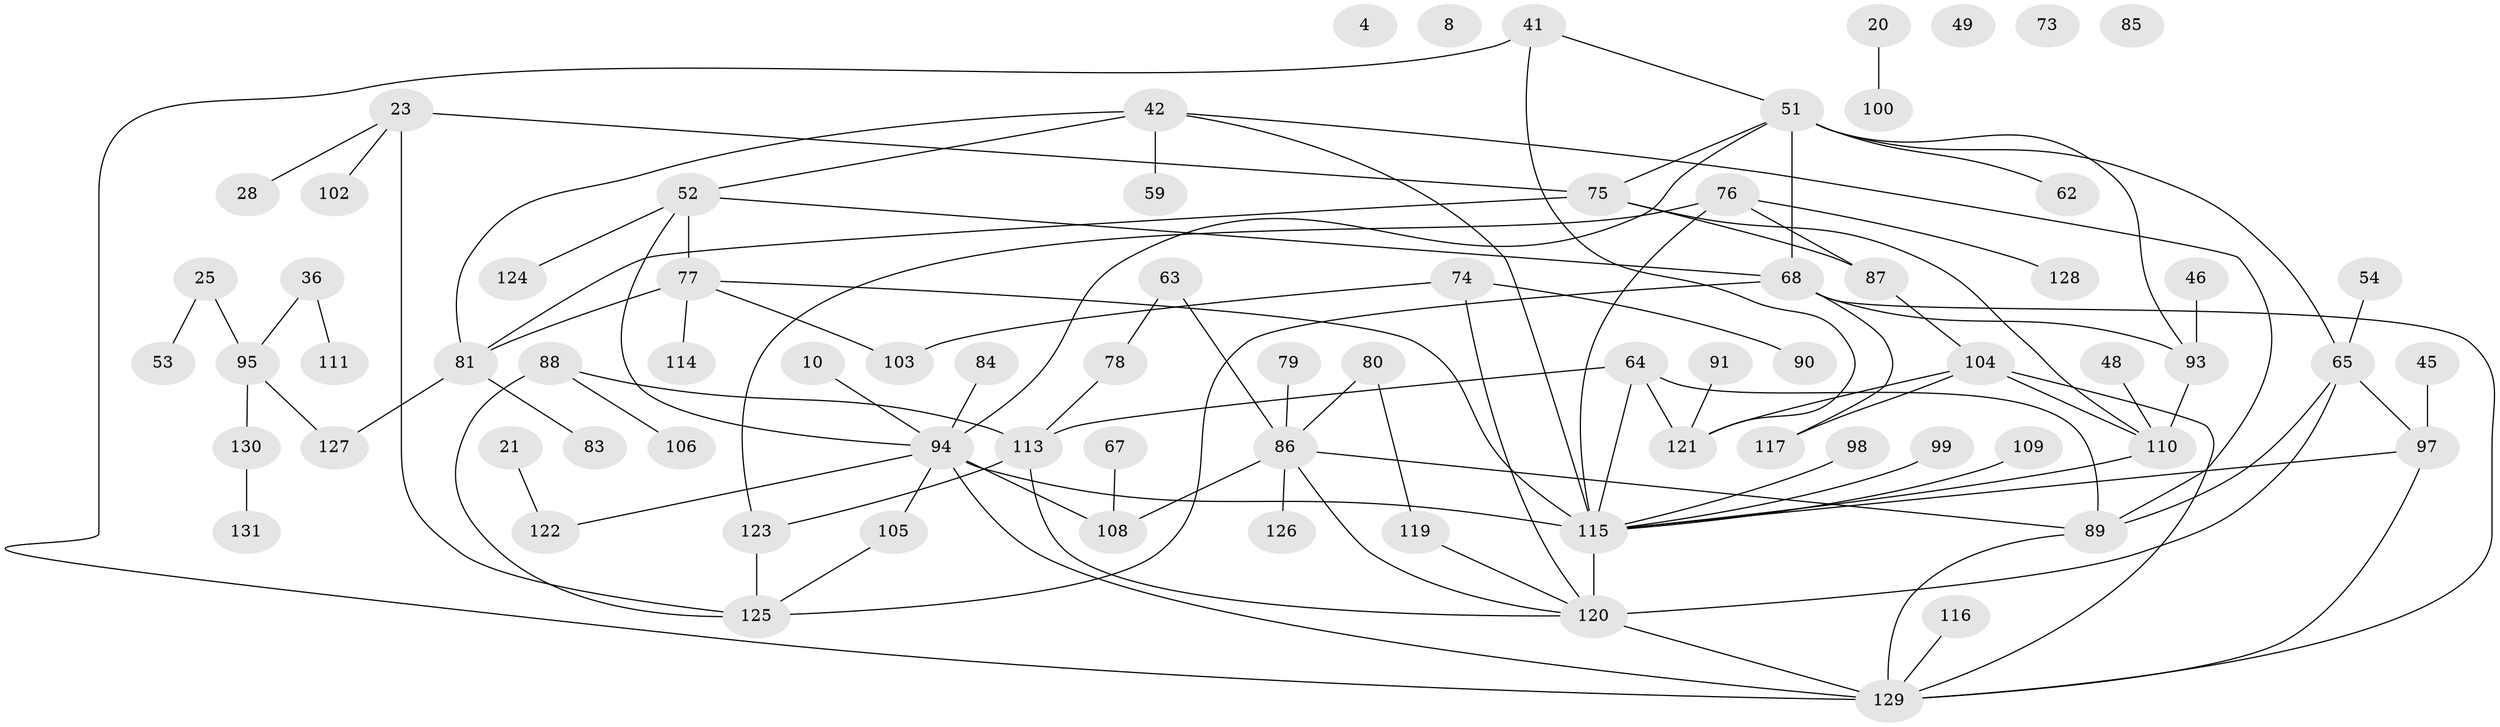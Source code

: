 // original degree distribution, {6: 0.04580152671755725, 2: 0.22137404580152673, 3: 0.20610687022900764, 0: 0.03816793893129771, 5: 0.10687022900763359, 1: 0.2595419847328244, 4: 0.10687022900763359, 7: 0.007633587786259542, 8: 0.007633587786259542}
// Generated by graph-tools (version 1.1) at 2025/43/03/04/25 21:43:12]
// undirected, 78 vertices, 105 edges
graph export_dot {
graph [start="1"]
  node [color=gray90,style=filled];
  4;
  8;
  10;
  20;
  21;
  23;
  25;
  28;
  36;
  41;
  42;
  45;
  46;
  48;
  49;
  51 [super="+29+50"];
  52 [super="+40"];
  53;
  54;
  59;
  62;
  63;
  64 [super="+44"];
  65 [super="+35"];
  67;
  68 [super="+61"];
  73;
  74 [super="+14"];
  75 [super="+18+69"];
  76;
  77;
  78;
  79;
  80;
  81 [super="+56"];
  83;
  84;
  85;
  86 [super="+82"];
  87;
  88 [super="+6"];
  89 [super="+55+33"];
  90;
  91;
  93 [super="+66"];
  94 [super="+15+70+58"];
  95;
  97 [super="+11"];
  98;
  99;
  100;
  102;
  103 [super="+17"];
  104 [super="+39"];
  105;
  106;
  108;
  109;
  110 [super="+92"];
  111;
  113 [super="+16+30"];
  114;
  115 [super="+107+72+7+96"];
  116;
  117 [super="+24+60+71+19"];
  119;
  120 [super="+118"];
  121 [super="+38"];
  122;
  123;
  124;
  125 [super="+31+22"];
  126;
  127;
  128;
  129 [super="+112+43+47"];
  130;
  131;
  10 -- 94;
  20 -- 100;
  21 -- 122;
  23 -- 28;
  23 -- 102;
  23 -- 75 [weight=2];
  23 -- 125 [weight=2];
  25 -- 53;
  25 -- 95;
  36 -- 95;
  36 -- 111;
  41 -- 51;
  41 -- 121;
  41 -- 129;
  42 -- 52;
  42 -- 59;
  42 -- 81;
  42 -- 89;
  42 -- 115;
  45 -- 97;
  46 -- 93;
  48 -- 110;
  51 -- 68 [weight=2];
  51 -- 94 [weight=2];
  51 -- 75;
  51 -- 65;
  51 -- 62;
  51 -- 93;
  52 -- 124;
  52 -- 77;
  52 -- 68;
  52 -- 94;
  54 -- 65;
  63 -- 78;
  63 -- 86;
  64 -- 121 [weight=2];
  64 -- 115 [weight=2];
  64 -- 113;
  64 -- 89;
  65 -- 97;
  65 -- 89;
  65 -- 120;
  67 -- 108;
  68 -- 117;
  68 -- 125 [weight=2];
  68 -- 129 [weight=2];
  68 -- 93;
  74 -- 103;
  74 -- 90;
  74 -- 120;
  75 -- 81;
  75 -- 87;
  75 -- 110;
  76 -- 87;
  76 -- 115;
  76 -- 123;
  76 -- 128;
  77 -- 81;
  77 -- 103 [weight=2];
  77 -- 114;
  77 -- 115;
  78 -- 113;
  79 -- 86;
  80 -- 119;
  80 -- 86;
  81 -- 127;
  81 -- 83;
  84 -- 94;
  86 -- 108 [weight=2];
  86 -- 126;
  86 -- 89;
  86 -- 120;
  87 -- 104;
  88 -- 106;
  88 -- 113;
  88 -- 125;
  89 -- 129;
  91 -- 121;
  93 -- 110 [weight=2];
  94 -- 115 [weight=3];
  94 -- 129 [weight=2];
  94 -- 105;
  94 -- 108;
  94 -- 122;
  95 -- 127;
  95 -- 130;
  97 -- 115;
  97 -- 129;
  98 -- 115;
  99 -- 115;
  104 -- 110;
  104 -- 117;
  104 -- 129;
  104 -- 121;
  105 -- 125;
  109 -- 115;
  110 -- 115;
  113 -- 123;
  113 -- 120;
  115 -- 120 [weight=2];
  116 -- 129;
  119 -- 120;
  120 -- 129 [weight=2];
  123 -- 125;
  130 -- 131;
}
